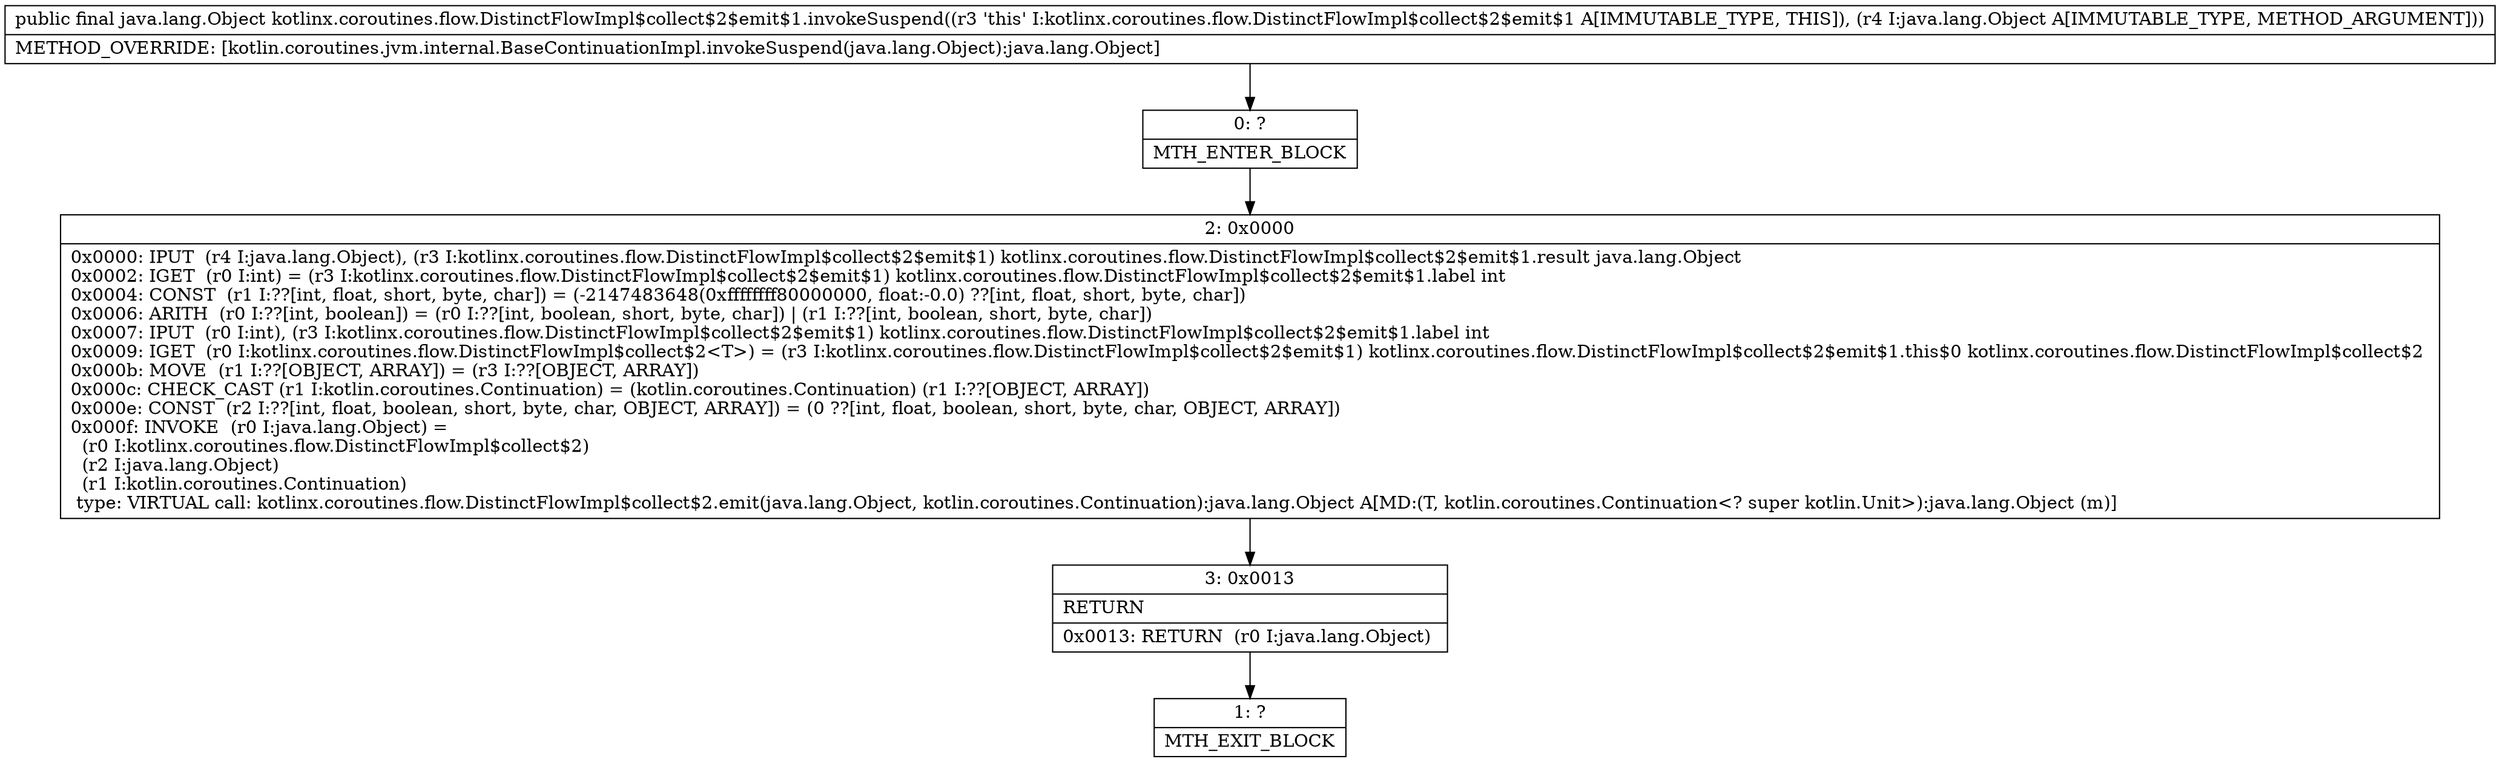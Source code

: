 digraph "CFG forkotlinx.coroutines.flow.DistinctFlowImpl$collect$2$emit$1.invokeSuspend(Ljava\/lang\/Object;)Ljava\/lang\/Object;" {
Node_0 [shape=record,label="{0\:\ ?|MTH_ENTER_BLOCK\l}"];
Node_2 [shape=record,label="{2\:\ 0x0000|0x0000: IPUT  (r4 I:java.lang.Object), (r3 I:kotlinx.coroutines.flow.DistinctFlowImpl$collect$2$emit$1) kotlinx.coroutines.flow.DistinctFlowImpl$collect$2$emit$1.result java.lang.Object \l0x0002: IGET  (r0 I:int) = (r3 I:kotlinx.coroutines.flow.DistinctFlowImpl$collect$2$emit$1) kotlinx.coroutines.flow.DistinctFlowImpl$collect$2$emit$1.label int \l0x0004: CONST  (r1 I:??[int, float, short, byte, char]) = (\-2147483648(0xffffffff80000000, float:\-0.0) ??[int, float, short, byte, char]) \l0x0006: ARITH  (r0 I:??[int, boolean]) = (r0 I:??[int, boolean, short, byte, char]) \| (r1 I:??[int, boolean, short, byte, char]) \l0x0007: IPUT  (r0 I:int), (r3 I:kotlinx.coroutines.flow.DistinctFlowImpl$collect$2$emit$1) kotlinx.coroutines.flow.DistinctFlowImpl$collect$2$emit$1.label int \l0x0009: IGET  (r0 I:kotlinx.coroutines.flow.DistinctFlowImpl$collect$2\<T\>) = (r3 I:kotlinx.coroutines.flow.DistinctFlowImpl$collect$2$emit$1) kotlinx.coroutines.flow.DistinctFlowImpl$collect$2$emit$1.this$0 kotlinx.coroutines.flow.DistinctFlowImpl$collect$2 \l0x000b: MOVE  (r1 I:??[OBJECT, ARRAY]) = (r3 I:??[OBJECT, ARRAY]) \l0x000c: CHECK_CAST (r1 I:kotlin.coroutines.Continuation) = (kotlin.coroutines.Continuation) (r1 I:??[OBJECT, ARRAY]) \l0x000e: CONST  (r2 I:??[int, float, boolean, short, byte, char, OBJECT, ARRAY]) = (0 ??[int, float, boolean, short, byte, char, OBJECT, ARRAY]) \l0x000f: INVOKE  (r0 I:java.lang.Object) = \l  (r0 I:kotlinx.coroutines.flow.DistinctFlowImpl$collect$2)\l  (r2 I:java.lang.Object)\l  (r1 I:kotlin.coroutines.Continuation)\l type: VIRTUAL call: kotlinx.coroutines.flow.DistinctFlowImpl$collect$2.emit(java.lang.Object, kotlin.coroutines.Continuation):java.lang.Object A[MD:(T, kotlin.coroutines.Continuation\<? super kotlin.Unit\>):java.lang.Object (m)]\l}"];
Node_3 [shape=record,label="{3\:\ 0x0013|RETURN\l|0x0013: RETURN  (r0 I:java.lang.Object) \l}"];
Node_1 [shape=record,label="{1\:\ ?|MTH_EXIT_BLOCK\l}"];
MethodNode[shape=record,label="{public final java.lang.Object kotlinx.coroutines.flow.DistinctFlowImpl$collect$2$emit$1.invokeSuspend((r3 'this' I:kotlinx.coroutines.flow.DistinctFlowImpl$collect$2$emit$1 A[IMMUTABLE_TYPE, THIS]), (r4 I:java.lang.Object A[IMMUTABLE_TYPE, METHOD_ARGUMENT]))  | METHOD_OVERRIDE: [kotlin.coroutines.jvm.internal.BaseContinuationImpl.invokeSuspend(java.lang.Object):java.lang.Object]\l}"];
MethodNode -> Node_0;Node_0 -> Node_2;
Node_2 -> Node_3;
Node_3 -> Node_1;
}

